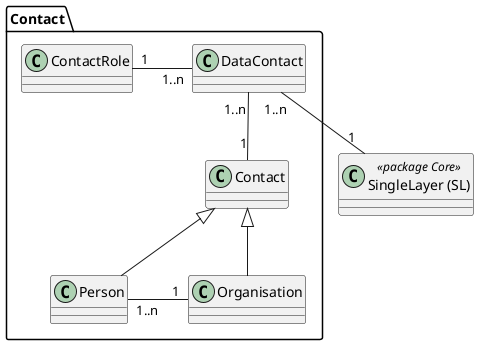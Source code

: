 @startuml
class "SingleLayer (SL)" as sl << package Core >>

package Contact {
	class "ContactRole" as cr
    class "DataContact" as dc
    class "Contact" as con
    class "Person" as pers
    class "Organisation" as org
}

sl "1" -up- "1..n" dc
cr "1 " -right- "1..n" dc : "       "
dc "1..n" -- "1" con

con <|-- pers
con <|-- org

pers "1..n" -right- "  1" org : "       "
@enduml